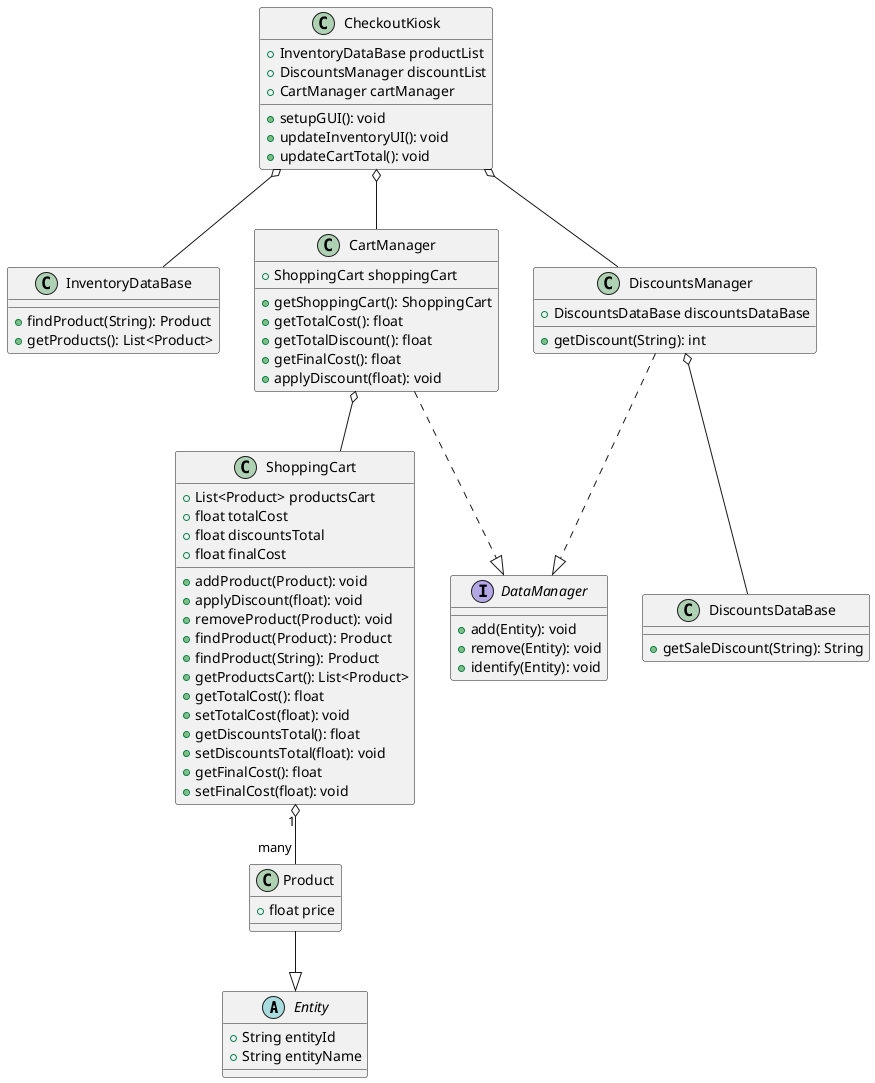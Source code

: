 @startuml
abstract Entity {
+String entityId
+String entityName
}

class Product {
+float price
}
Product --|> Entity

class InventoryDataBase {
+findProduct(String): Product
+getProducts(): List<Product>
}

class DiscountsDataBase {
+getSaleDiscount(String): String
}

class ShoppingCart {
+List<Product> productsCart
+float totalCost
+float discountsTotal
+float finalCost
+addProduct(Product): void
+applyDiscount(float): void
+removeProduct(Product): void
+findProduct(Product): Product
+findProduct(String): Product
+getProductsCart(): List<Product>
+getTotalCost(): float
+setTotalCost(float): void
+getDiscountsTotal(): float
+setDiscountsTotal(float): void
+getFinalCost(): float
+setFinalCost(float): void
}
ShoppingCart "1" o-- "many" Product

interface DataManager {
+add(Entity): void
+remove(Entity): void
+identify(Entity): void
}

class CartManager {
+ShoppingCart shoppingCart
+getShoppingCart(): ShoppingCart
+getTotalCost(): float
+getTotalDiscount(): float
+getFinalCost(): float
+applyDiscount(float): void
}
CartManager o-- ShoppingCart
CartManager ..|> DataManager

class DiscountsManager {
+DiscountsDataBase discountsDataBase
+getDiscount(String): int
}
DiscountsManager o-- DiscountsDataBase
DiscountsManager ..|> DataManager

class CheckoutKiosk {
+InventoryDataBase productList
+DiscountsManager discountList
+CartManager cartManager
+setupGUI(): void
+updateInventoryUI(): void
+updateCartTotal(): void
}
CheckoutKiosk o-- InventoryDataBase
CheckoutKiosk o-- DiscountsManager
CheckoutKiosk o-- CartManager
@enduml